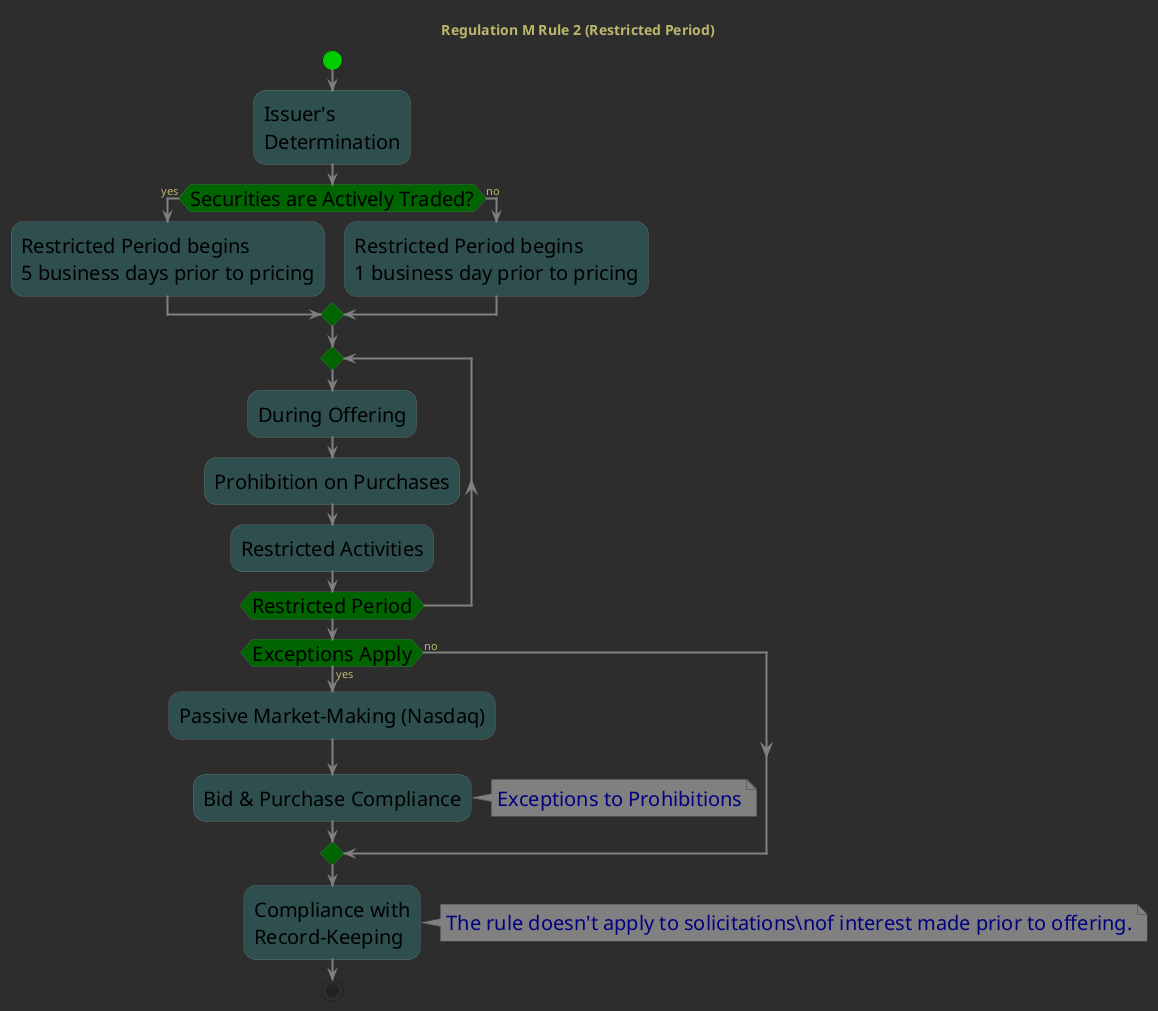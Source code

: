 @startuml
!define DarkBackground #2D2D2D
!define LightGreen #00CC00
!define LightRed #FF6666
!define LightBlue #3399FF
!define LightYellow #FFFF66
!define LightPurple #CC99FF
!define LightOrange #FF9933
!define LightGray #E6E6E6
!define DarkGray #444444


skinparam backgroundColor DarkBackground
skinparam defaultFontColor DarkKhaki

skinparam note {
    BackgroundColor Grey
    BorderColor DarkGray
    FontColor Navy
    fontstyle normal
    FontSize 20
    FontName "Ubuntu Mono"
}

skinparam {
    ActivityBackgroundColor DarkSlateGray
    ActivityBarColor Grey
    ActivityBorderColor LightGray
    ActivityBorderThickness 0
    ActivityFontColor Black
    ActivityFontName "Ubuntu Mono"
    ActivityFontSize 20
    ActivityFontStyle normal
    ActivityDiamondBackgroundColor DarkGreen
    ActivityDiamondBorderColor Lightgreen
    ActivityDiamondFontColor Black
    ActivityDiamondFontName "Ubuntu Mono"
    ActivityDiamondFontSize 20
    ActivityDiamondFontStyle normal
    ActivityArrowColor Grey
    ActivityArrowThickness 2
    ActivityStartColor LightGreen
    ActivityEndColor LightRed
} 

start
title Regulation M Rule 2 (Restricted Period)
:Issuer's\nDetermination;
if (Securities are Actively Traded?) then (yes)
  :Restricted Period begins\n5 business days prior to pricing;
else (no)
  :Restricted Period begins\n1 business day prior to pricing;
endif

repeat
  :During Offering;
  :Prohibition on Purchases;
  :Restricted Activities;
repeat while (Restricted Period)

if (Exceptions Apply) then (yes)
  :Passive Market-Making (Nasdaq);
  :Bid & Purchase Compliance;
  note right
    Exceptions to Prohibitions
  end note
else (no)
endif

:Compliance with\nRecord-Keeping;

note right
  The rule doesn't apply to solicitations\nof interest made prior to offering.
end note

stop

@enduml

